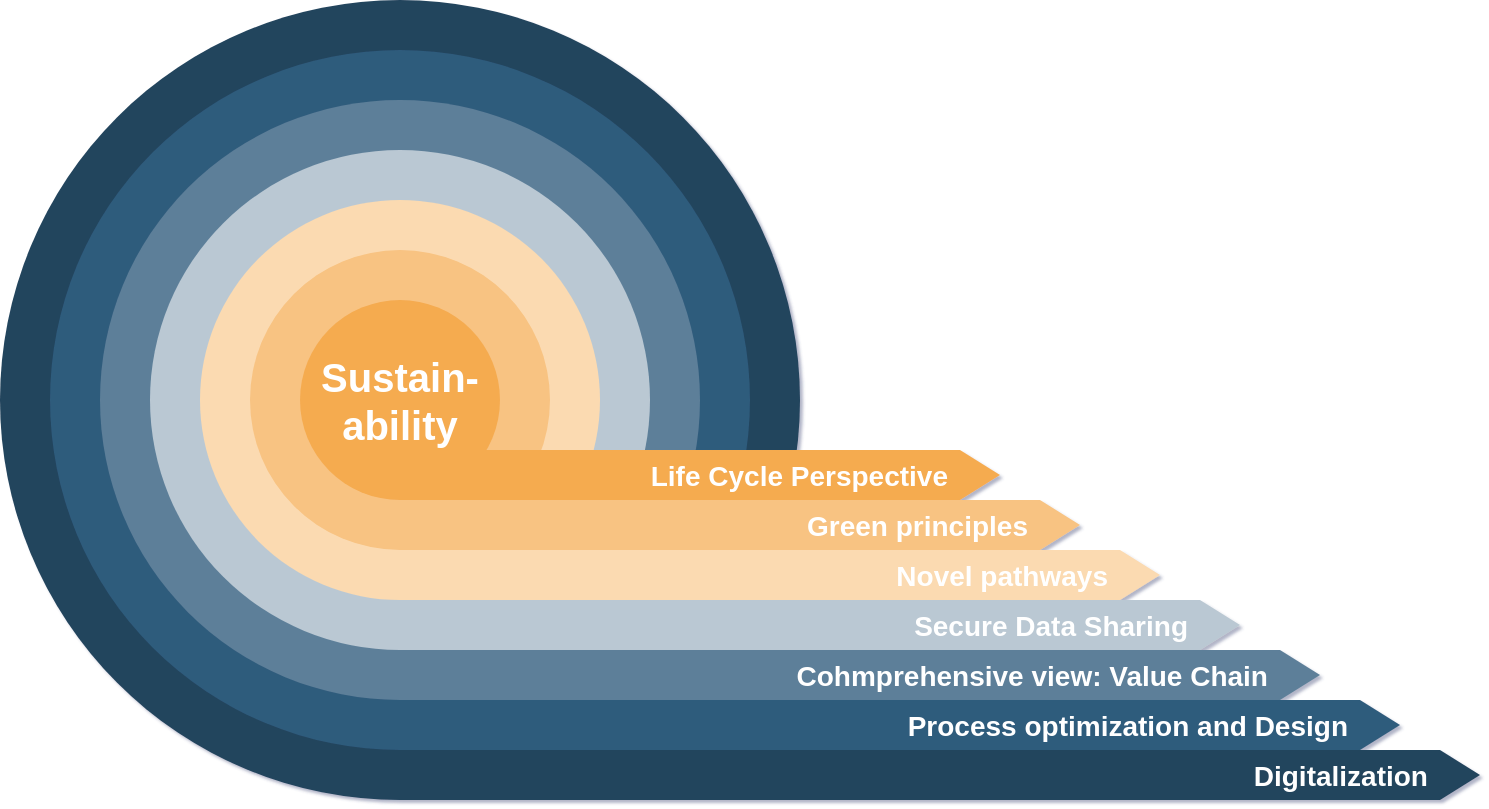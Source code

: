 <mxfile version="21.0.6" type="github">
  <diagram name="Seite-1" id="_HHKuhanuKDP60WSk9tr">
    <mxGraphModel dx="993" dy="581" grid="1" gridSize="10" guides="1" tooltips="1" connect="1" arrows="1" fold="1" page="1" pageScale="1" pageWidth="827" pageHeight="1169" background="none" math="0" shadow="1">
      <root>
        <mxCell id="0" />
        <mxCell id="1" parent="0" />
        <mxCell id="7Cz0qZuMaevzZS2dd_P1-37" value="" style="ellipse;html=1;strokeWidth=4;fillColor=#23445D;strokeColor=none;shadow=0;fontSize=10;fontColor=#FFFFFF;align=center;fontStyle=0;whiteSpace=wrap;spacing=10;" vertex="1" parent="1">
          <mxGeometry x="40" y="100" width="400" height="400" as="geometry" />
        </mxCell>
        <mxCell id="7Cz0qZuMaevzZS2dd_P1-38" value="" style="ellipse;html=1;strokeWidth=4;fillColor=#2F5B7C;strokeColor=none;shadow=0;fontSize=10;fontColor=#FFFFFF;align=center;fontStyle=0;whiteSpace=wrap;spacing=10;" vertex="1" parent="1">
          <mxGeometry x="65" y="125" width="350" height="350" as="geometry" />
        </mxCell>
        <mxCell id="7Cz0qZuMaevzZS2dd_P1-39" value="" style="ellipse;html=1;strokeWidth=4;fillColor=#5D7F99;strokeColor=none;shadow=0;fontSize=10;fontColor=#FFFFFF;align=center;fontStyle=0;whiteSpace=wrap;spacing=10;" vertex="1" parent="1">
          <mxGeometry x="90" y="150" width="300" height="300" as="geometry" />
        </mxCell>
        <mxCell id="7Cz0qZuMaevzZS2dd_P1-40" value="" style="ellipse;html=1;strokeWidth=4;fillColor=#BAC8D3;strokeColor=none;shadow=0;fontSize=10;fontColor=#FFFFFF;align=center;fontStyle=0;whiteSpace=wrap;spacing=10;" vertex="1" parent="1">
          <mxGeometry x="115" y="175" width="250" height="250" as="geometry" />
        </mxCell>
        <mxCell id="7Cz0qZuMaevzZS2dd_P1-41" value="" style="ellipse;html=1;strokeWidth=4;fillColor=#fbdab1;strokeColor=none;shadow=0;fontSize=10;fontColor=#FFFFFF;align=center;fontStyle=0;whiteSpace=wrap;spacing=10;" vertex="1" parent="1">
          <mxGeometry x="140" y="200" width="200" height="200" as="geometry" />
        </mxCell>
        <mxCell id="7Cz0qZuMaevzZS2dd_P1-42" value="" style="ellipse;html=1;strokeWidth=4;fillColor=#F8C382;strokeColor=none;shadow=0;fontSize=10;fontColor=#FFFFFF;align=center;fontStyle=0;whiteSpace=wrap;spacing=10;" vertex="1" parent="1">
          <mxGeometry x="165" y="225" width="150" height="150" as="geometry" />
        </mxCell>
        <mxCell id="7Cz0qZuMaevzZS2dd_P1-43" value="Sustain-ability" style="ellipse;html=1;strokeWidth=4;fillColor=#F5AB50;strokeColor=none;shadow=0;fontSize=20;fontColor=#FFFFFF;align=center;fontStyle=1;whiteSpace=wrap;spacing=10;" vertex="1" parent="1">
          <mxGeometry x="190" y="250" width="100" height="100" as="geometry" />
        </mxCell>
        <mxCell id="7Cz0qZuMaevzZS2dd_P1-44" value="Life Cycle Perspective" style="html=1;shape=mxgraph.infographic.ribbonSimple;notch1=0;notch2=20;fillColor=#F5AB50;strokeColor=none;align=right;verticalAlign=middle;fontColor=#ffffff;fontSize=14;fontStyle=1;shadow=0;spacingRight=25;" vertex="1" parent="1">
          <mxGeometry x="240" y="325" width="300" height="25" as="geometry" />
        </mxCell>
        <mxCell id="7Cz0qZuMaevzZS2dd_P1-45" value="Green principles" style="html=1;shape=mxgraph.infographic.ribbonSimple;notch1=0;notch2=20;fillColor=#F8C382;strokeColor=none;align=right;verticalAlign=middle;fontColor=#ffffff;fontSize=14;fontStyle=1;shadow=0;spacingRight=25;" vertex="1" parent="1">
          <mxGeometry x="240" y="350" width="340" height="25" as="geometry" />
        </mxCell>
        <mxCell id="7Cz0qZuMaevzZS2dd_P1-46" value="Novel pathways" style="html=1;shape=mxgraph.infographic.ribbonSimple;notch1=0;notch2=20;fillColor=#fbdab1;strokeColor=none;align=right;verticalAlign=middle;fontColor=#ffffff;fontSize=14;fontStyle=1;shadow=0;spacingRight=25;" vertex="1" parent="1">
          <mxGeometry x="240" y="375" width="380" height="25" as="geometry" />
        </mxCell>
        <mxCell id="7Cz0qZuMaevzZS2dd_P1-47" value="Secure Data Sharing" style="html=1;shape=mxgraph.infographic.ribbonSimple;notch1=0;notch2=20;fillColor=#BAC8D3;strokeColor=none;align=right;verticalAlign=middle;fontColor=#ffffff;fontSize=14;fontStyle=1;shadow=0;spacingRight=25;" vertex="1" parent="1">
          <mxGeometry x="240" y="400" width="420" height="25" as="geometry" />
        </mxCell>
        <mxCell id="7Cz0qZuMaevzZS2dd_P1-48" value="Cohmprehensive view: Value Chain" style="html=1;shape=mxgraph.infographic.ribbonSimple;notch1=0;notch2=20;fillColor=#5D7F99;strokeColor=none;align=right;verticalAlign=middle;fontColor=#ffffff;fontSize=14;fontStyle=1;shadow=0;spacingRight=25;" vertex="1" parent="1">
          <mxGeometry x="240" y="425" width="460" height="25" as="geometry" />
        </mxCell>
        <mxCell id="7Cz0qZuMaevzZS2dd_P1-49" value="Process optimization and Design" style="html=1;shape=mxgraph.infographic.ribbonSimple;notch1=0;notch2=20;fillColor=#2F5B7C;strokeColor=none;align=right;verticalAlign=middle;fontColor=#ffffff;fontSize=14;fontStyle=1;shadow=0;spacingRight=25;" vertex="1" parent="1">
          <mxGeometry x="240" y="450" width="500" height="25" as="geometry" />
        </mxCell>
        <mxCell id="7Cz0qZuMaevzZS2dd_P1-50" value="Digitalization" style="html=1;shape=mxgraph.infographic.ribbonSimple;notch1=0;notch2=20;fillColor=#23445D;strokeColor=none;align=right;verticalAlign=middle;fontColor=#ffffff;fontSize=14;fontStyle=1;shadow=0;spacingRight=25;" vertex="1" parent="1">
          <mxGeometry x="240" y="475" width="540" height="25" as="geometry" />
        </mxCell>
      </root>
    </mxGraphModel>
  </diagram>
</mxfile>
